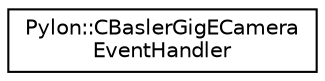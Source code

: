 digraph "Graphical Class Hierarchy"
{
  edge [fontname="Helvetica",fontsize="10",labelfontname="Helvetica",labelfontsize="10"];
  node [fontname="Helvetica",fontsize="10",shape=record];
  rankdir="LR";
  Node1 [label="Pylon::CBaslerGigECamera\lEventHandler",height=0.2,width=0.4,color="black", fillcolor="white", style="filled",URL="$class_pylon_1_1_c_basler_gig_e_camera_event_handler.html",tooltip="The camera event handler base class. "];
}
